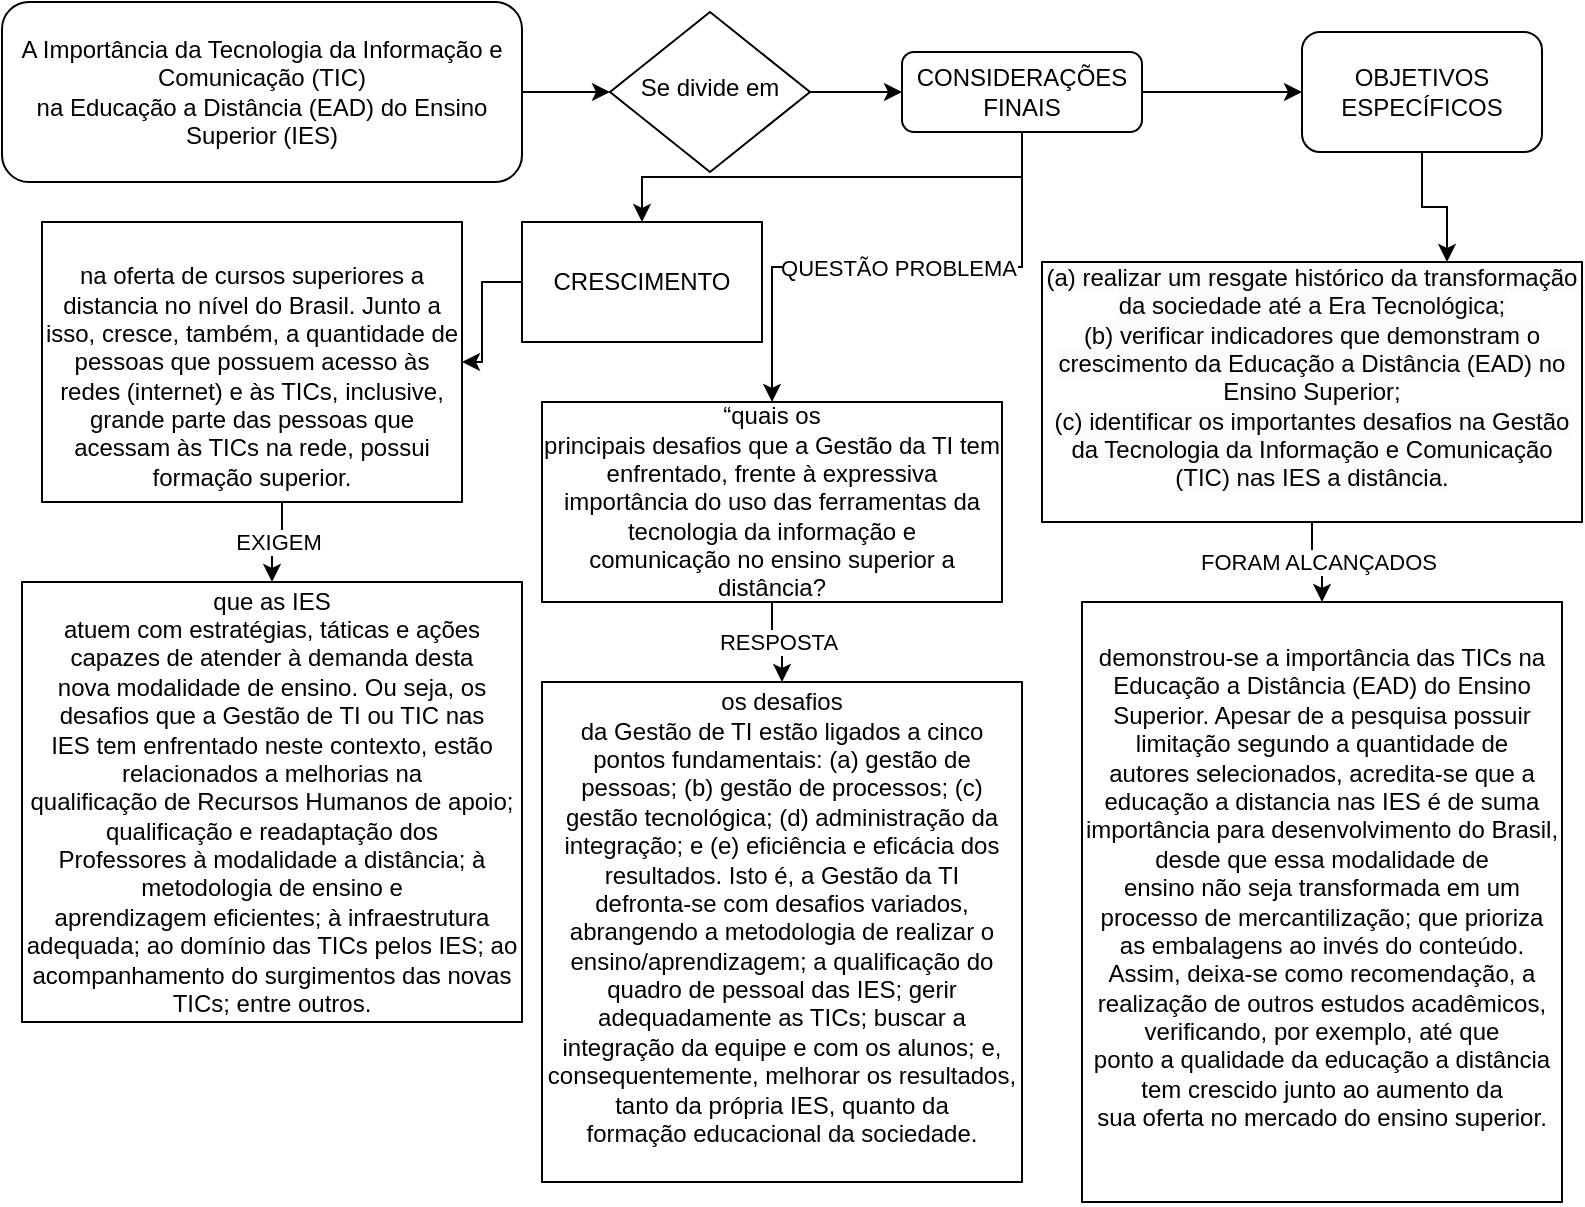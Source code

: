 <mxfile version="21.0.8" type="device"><diagram id="C5RBs43oDa-KdzZeNtuy" name="Page-1"><mxGraphModel dx="1114" dy="610" grid="1" gridSize="10" guides="1" tooltips="1" connect="1" arrows="1" fold="1" page="1" pageScale="1" pageWidth="827" pageHeight="1169" math="0" shadow="0"><root><mxCell id="WIyWlLk6GJQsqaUBKTNV-0"/><mxCell id="WIyWlLk6GJQsqaUBKTNV-1" parent="WIyWlLk6GJQsqaUBKTNV-0"/><mxCell id="INtQpnwDvGQbaGR7ue4V-0" style="edgeStyle=orthogonalEdgeStyle;rounded=0;orthogonalLoop=1;jettySize=auto;html=1;exitX=1;exitY=0.5;exitDx=0;exitDy=0;entryX=0;entryY=0.5;entryDx=0;entryDy=0;" edge="1" parent="WIyWlLk6GJQsqaUBKTNV-1" source="INtQpnwDvGQbaGR7ue4V-1" target="INtQpnwDvGQbaGR7ue4V-3"><mxGeometry relative="1" as="geometry"/></mxCell><mxCell id="INtQpnwDvGQbaGR7ue4V-1" value="A Importância da Tecnologia da Informação e Comunicação (TIC)&lt;br/&gt;na Educação a Distância (EAD) do Ensino Superior (IES)" style="rounded=1;whiteSpace=wrap;html=1;fontSize=12;glass=0;strokeWidth=1;shadow=0;" vertex="1" parent="WIyWlLk6GJQsqaUBKTNV-1"><mxGeometry x="10" y="10" width="260" height="90" as="geometry"/></mxCell><mxCell id="INtQpnwDvGQbaGR7ue4V-2" style="edgeStyle=orthogonalEdgeStyle;rounded=0;orthogonalLoop=1;jettySize=auto;html=1;" edge="1" parent="WIyWlLk6GJQsqaUBKTNV-1" source="INtQpnwDvGQbaGR7ue4V-3" target="INtQpnwDvGQbaGR7ue4V-4"><mxGeometry relative="1" as="geometry"/></mxCell><mxCell id="INtQpnwDvGQbaGR7ue4V-3" value="Se divide em" style="rhombus;whiteSpace=wrap;html=1;shadow=0;fontFamily=Helvetica;fontSize=12;align=center;strokeWidth=1;spacing=6;spacingTop=-4;" vertex="1" parent="WIyWlLk6GJQsqaUBKTNV-1"><mxGeometry x="314" y="15" width="100" height="80" as="geometry"/></mxCell><mxCell id="INtQpnwDvGQbaGR7ue4V-6" value="" style="edgeStyle=orthogonalEdgeStyle;rounded=0;orthogonalLoop=1;jettySize=auto;html=1;" edge="1" parent="WIyWlLk6GJQsqaUBKTNV-1" source="INtQpnwDvGQbaGR7ue4V-4" target="INtQpnwDvGQbaGR7ue4V-5"><mxGeometry relative="1" as="geometry"/></mxCell><mxCell id="INtQpnwDvGQbaGR7ue4V-12" style="edgeStyle=orthogonalEdgeStyle;rounded=0;orthogonalLoop=1;jettySize=auto;html=1;exitX=0.5;exitY=1;exitDx=0;exitDy=0;" edge="1" parent="WIyWlLk6GJQsqaUBKTNV-1" source="INtQpnwDvGQbaGR7ue4V-4" target="INtQpnwDvGQbaGR7ue4V-13"><mxGeometry relative="1" as="geometry"><mxPoint x="330" y="150" as="targetPoint"/></mxGeometry></mxCell><mxCell id="INtQpnwDvGQbaGR7ue4V-18" value="QUESTÃO PROBLEMA" style="edgeStyle=orthogonalEdgeStyle;rounded=0;orthogonalLoop=1;jettySize=auto;html=1;exitX=0.5;exitY=1;exitDx=0;exitDy=0;" edge="1" parent="WIyWlLk6GJQsqaUBKTNV-1" source="INtQpnwDvGQbaGR7ue4V-4" target="INtQpnwDvGQbaGR7ue4V-19"><mxGeometry relative="1" as="geometry"><mxPoint x="430" y="190" as="targetPoint"/></mxGeometry></mxCell><mxCell id="INtQpnwDvGQbaGR7ue4V-4" value="CONSIDERAÇÕES FINAIS" style="rounded=1;whiteSpace=wrap;html=1;fontSize=12;glass=0;strokeWidth=1;shadow=0;" vertex="1" parent="WIyWlLk6GJQsqaUBKTNV-1"><mxGeometry x="460" y="35" width="120" height="40" as="geometry"/></mxCell><mxCell id="INtQpnwDvGQbaGR7ue4V-10" style="edgeStyle=orthogonalEdgeStyle;rounded=0;orthogonalLoop=1;jettySize=auto;html=1;exitX=0.5;exitY=1;exitDx=0;exitDy=0;entryX=0.75;entryY=0;entryDx=0;entryDy=0;" edge="1" parent="WIyWlLk6GJQsqaUBKTNV-1" source="INtQpnwDvGQbaGR7ue4V-5" target="INtQpnwDvGQbaGR7ue4V-9"><mxGeometry relative="1" as="geometry"/></mxCell><mxCell id="INtQpnwDvGQbaGR7ue4V-5" value="OBJETIVOS ESPECÍFICOS" style="whiteSpace=wrap;html=1;rounded=1;glass=0;strokeWidth=1;shadow=0;" vertex="1" parent="WIyWlLk6GJQsqaUBKTNV-1"><mxGeometry x="660" y="25" width="120" height="60" as="geometry"/></mxCell><mxCell id="INtQpnwDvGQbaGR7ue4V-23" value="FORAM ALCANÇADOS" style="edgeStyle=orthogonalEdgeStyle;rounded=0;orthogonalLoop=1;jettySize=auto;html=1;" edge="1" parent="WIyWlLk6GJQsqaUBKTNV-1" source="INtQpnwDvGQbaGR7ue4V-9" target="INtQpnwDvGQbaGR7ue4V-22"><mxGeometry relative="1" as="geometry"/></mxCell><mxCell id="INtQpnwDvGQbaGR7ue4V-9" value="&#10;&lt;span style=&quot;color: rgb(0, 0, 0); font-family: Helvetica; font-size: 12px; font-style: normal; font-variant-ligatures: normal; font-variant-caps: normal; font-weight: 400; letter-spacing: normal; orphans: 2; text-align: center; text-indent: 0px; text-transform: none; widows: 2; word-spacing: 0px; -webkit-text-stroke-width: 0px; background-color: rgb(251, 251, 251); text-decoration-thickness: initial; text-decoration-style: initial; text-decoration-color: initial; float: none; display: inline !important;&quot;&gt;(a) realizar um resgate histórico da transformação da sociedade até a Era Tecnológica;&lt;/span&gt;&lt;br style=&quot;border-color: var(--border-color); color: rgb(0, 0, 0); font-family: Helvetica; font-size: 12px; font-style: normal; font-variant-ligatures: normal; font-variant-caps: normal; font-weight: 400; letter-spacing: normal; orphans: 2; text-align: center; text-indent: 0px; text-transform: none; widows: 2; word-spacing: 0px; -webkit-text-stroke-width: 0px; background-color: rgb(251, 251, 251); text-decoration-thickness: initial; text-decoration-style: initial; text-decoration-color: initial;&quot;&gt;&lt;span style=&quot;color: rgb(0, 0, 0); font-family: Helvetica; font-size: 12px; font-style: normal; font-variant-ligatures: normal; font-variant-caps: normal; font-weight: 400; letter-spacing: normal; orphans: 2; text-align: center; text-indent: 0px; text-transform: none; widows: 2; word-spacing: 0px; -webkit-text-stroke-width: 0px; background-color: rgb(251, 251, 251); text-decoration-thickness: initial; text-decoration-style: initial; text-decoration-color: initial; float: none; display: inline !important;&quot;&gt;(b) verificar indicadores que demonstram o crescimento da Educação a Distância (EAD) no&lt;/span&gt;&lt;br style=&quot;border-color: var(--border-color); color: rgb(0, 0, 0); font-family: Helvetica; font-size: 12px; font-style: normal; font-variant-ligatures: normal; font-variant-caps: normal; font-weight: 400; letter-spacing: normal; orphans: 2; text-align: center; text-indent: 0px; text-transform: none; widows: 2; word-spacing: 0px; -webkit-text-stroke-width: 0px; background-color: rgb(251, 251, 251); text-decoration-thickness: initial; text-decoration-style: initial; text-decoration-color: initial;&quot;&gt;&lt;span style=&quot;color: rgb(0, 0, 0); font-family: Helvetica; font-size: 12px; font-style: normal; font-variant-ligatures: normal; font-variant-caps: normal; font-weight: 400; letter-spacing: normal; orphans: 2; text-align: center; text-indent: 0px; text-transform: none; widows: 2; word-spacing: 0px; -webkit-text-stroke-width: 0px; background-color: rgb(251, 251, 251); text-decoration-thickness: initial; text-decoration-style: initial; text-decoration-color: initial; float: none; display: inline !important;&quot;&gt;Ensino Superior;&lt;/span&gt;&lt;br style=&quot;border-color: var(--border-color); color: rgb(0, 0, 0); font-family: Helvetica; font-size: 12px; font-style: normal; font-variant-ligatures: normal; font-variant-caps: normal; font-weight: 400; letter-spacing: normal; orphans: 2; text-align: center; text-indent: 0px; text-transform: none; widows: 2; word-spacing: 0px; -webkit-text-stroke-width: 0px; background-color: rgb(251, 251, 251); text-decoration-thickness: initial; text-decoration-style: initial; text-decoration-color: initial;&quot;&gt;&lt;span style=&quot;color: rgb(0, 0, 0); font-family: Helvetica; font-size: 12px; font-style: normal; font-variant-ligatures: normal; font-variant-caps: normal; font-weight: 400; letter-spacing: normal; orphans: 2; text-align: center; text-indent: 0px; text-transform: none; widows: 2; word-spacing: 0px; -webkit-text-stroke-width: 0px; background-color: rgb(251, 251, 251); text-decoration-thickness: initial; text-decoration-style: initial; text-decoration-color: initial; float: none; display: inline !important;&quot;&gt;(c) identificar os importantes desafios na Gestão da Tecnologia da Informação e Comunicação (TIC) nas IES a distância.&lt;/span&gt;&#10;&#10;" style="rounded=0;whiteSpace=wrap;html=1;" vertex="1" parent="WIyWlLk6GJQsqaUBKTNV-1"><mxGeometry x="530" y="140" width="270" height="130" as="geometry"/></mxCell><mxCell id="INtQpnwDvGQbaGR7ue4V-14" style="edgeStyle=orthogonalEdgeStyle;rounded=0;orthogonalLoop=1;jettySize=auto;html=1;" edge="1" parent="WIyWlLk6GJQsqaUBKTNV-1" source="INtQpnwDvGQbaGR7ue4V-13" target="INtQpnwDvGQbaGR7ue4V-15"><mxGeometry relative="1" as="geometry"><mxPoint x="110" y="150" as="targetPoint"/></mxGeometry></mxCell><mxCell id="INtQpnwDvGQbaGR7ue4V-13" value="CRESCIMENTO" style="rounded=0;whiteSpace=wrap;html=1;" vertex="1" parent="WIyWlLk6GJQsqaUBKTNV-1"><mxGeometry x="270" y="120" width="120" height="60" as="geometry"/></mxCell><mxCell id="INtQpnwDvGQbaGR7ue4V-17" value="EXIGEM" style="edgeStyle=orthogonalEdgeStyle;rounded=0;orthogonalLoop=1;jettySize=auto;html=1;" edge="1" parent="WIyWlLk6GJQsqaUBKTNV-1" source="INtQpnwDvGQbaGR7ue4V-15" target="INtQpnwDvGQbaGR7ue4V-16"><mxGeometry relative="1" as="geometry"><Array as="points"><mxPoint x="150" y="280"/><mxPoint x="145" y="280"/></Array></mxGeometry></mxCell><mxCell id="INtQpnwDvGQbaGR7ue4V-15" value="&lt;br&gt;na oferta de cursos superiores a distancia no nível do Brasil. Junto a&lt;br&gt;isso, cresce, também, a quantidade de pessoas que possuem acesso às redes (internet) e às TICs, inclusive, grande parte das pessoas que acessam às TICs na rede, possui formação superior. &lt;br&gt;" style="rounded=0;whiteSpace=wrap;html=1;" vertex="1" parent="WIyWlLk6GJQsqaUBKTNV-1"><mxGeometry x="30" y="120" width="210" height="140" as="geometry"/></mxCell><mxCell id="INtQpnwDvGQbaGR7ue4V-16" value="que as IES&lt;br/&gt;atuem com estratégias, táticas e ações capazes de atender à demanda desta&lt;br/&gt;nova modalidade de ensino. Ou seja, os desafios que a Gestão de TI ou TIC nas&lt;br/&gt;IES tem enfrentado neste contexto, estão relacionados a melhorias na&lt;br/&gt;qualificação de Recursos Humanos de apoio; qualificação e readaptação dos&lt;br/&gt;Professores à modalidade a distância; à metodologia de ensino e aprendizagem&amp;nbsp;eficientes; à infraestrutura adequada; ao domínio das TICs pelos IES; ao&lt;br/&gt;acompanhamento do surgimentos das novas TICs; entre outros. &lt;br/&gt;" style="whiteSpace=wrap;html=1;rounded=0;" vertex="1" parent="WIyWlLk6GJQsqaUBKTNV-1"><mxGeometry x="20" y="300" width="250" height="220" as="geometry"/></mxCell><mxCell id="INtQpnwDvGQbaGR7ue4V-21" value="RESPOSTA" style="edgeStyle=orthogonalEdgeStyle;rounded=0;orthogonalLoop=1;jettySize=auto;html=1;" edge="1" parent="WIyWlLk6GJQsqaUBKTNV-1" source="INtQpnwDvGQbaGR7ue4V-19" target="INtQpnwDvGQbaGR7ue4V-20"><mxGeometry relative="1" as="geometry"/></mxCell><mxCell id="INtQpnwDvGQbaGR7ue4V-19" value="“quais os&lt;br&gt;principais desafios que a Gestão da TI tem enfrentado, frente à expressiva&lt;br&gt;importância do uso das ferramentas da tecnologia da informação e&lt;br&gt;comunicação no ensino superior a distância?" style="rounded=0;whiteSpace=wrap;html=1;" vertex="1" parent="WIyWlLk6GJQsqaUBKTNV-1"><mxGeometry x="280" y="210" width="230" height="100" as="geometry"/></mxCell><mxCell id="INtQpnwDvGQbaGR7ue4V-20" value="&#10; os desafios&#10;da Gestão de TI estão ligados a cinco pontos fundamentais: (a) gestão de&#10;pessoas; (b) gestão de processos; (c) gestão tecnológica; (d) administração da&#10;integração; e (e) eficiência e eficácia dos resultados. Isto é, a Gestão da TI&#10;defronta-se com desafios variados, abrangendo a metodologia de realizar o&#10;ensino/aprendizagem; a qualificação do quadro de pessoal das IES; gerir&#10;adequadamente as TICs; buscar a integração da equipe e com os alunos; e,&#10;consequentemente, melhorar os resultados, tanto da própria IES, quanto da&#10;formação educacional da sociedade. &#10;&#10;" style="whiteSpace=wrap;html=1;rounded=0;" vertex="1" parent="WIyWlLk6GJQsqaUBKTNV-1"><mxGeometry x="280" y="350" width="240" height="250" as="geometry"/></mxCell><mxCell id="INtQpnwDvGQbaGR7ue4V-22" value="&#10;demonstrou-se a importância das TICs na Educação a Distância (EAD) do Ensino&#10;Superior. Apesar de a pesquisa possuir limitação segundo a quantidade de&#10;autores selecionados, acredita-se que a educação a distancia nas IES é de suma&#10;importância para desenvolvimento do Brasil, desde que essa modalidade de&#10;ensino não seja transformada em um processo de mercantilização; que prioriza&#10;as embalagens ao invés do conteúdo. Assim, deixa-se como recomendação, a&#10;realização de outros estudos acadêmicos, verificando, por exemplo, até que&#10;ponto a qualidade da educação a distância tem crescido junto ao aumento da&#10;sua oferta no mercado do ensino superior. &#10;&#10;" style="whiteSpace=wrap;html=1;rounded=0;" vertex="1" parent="WIyWlLk6GJQsqaUBKTNV-1"><mxGeometry x="550" y="310" width="240" height="300" as="geometry"/></mxCell></root></mxGraphModel></diagram></mxfile>